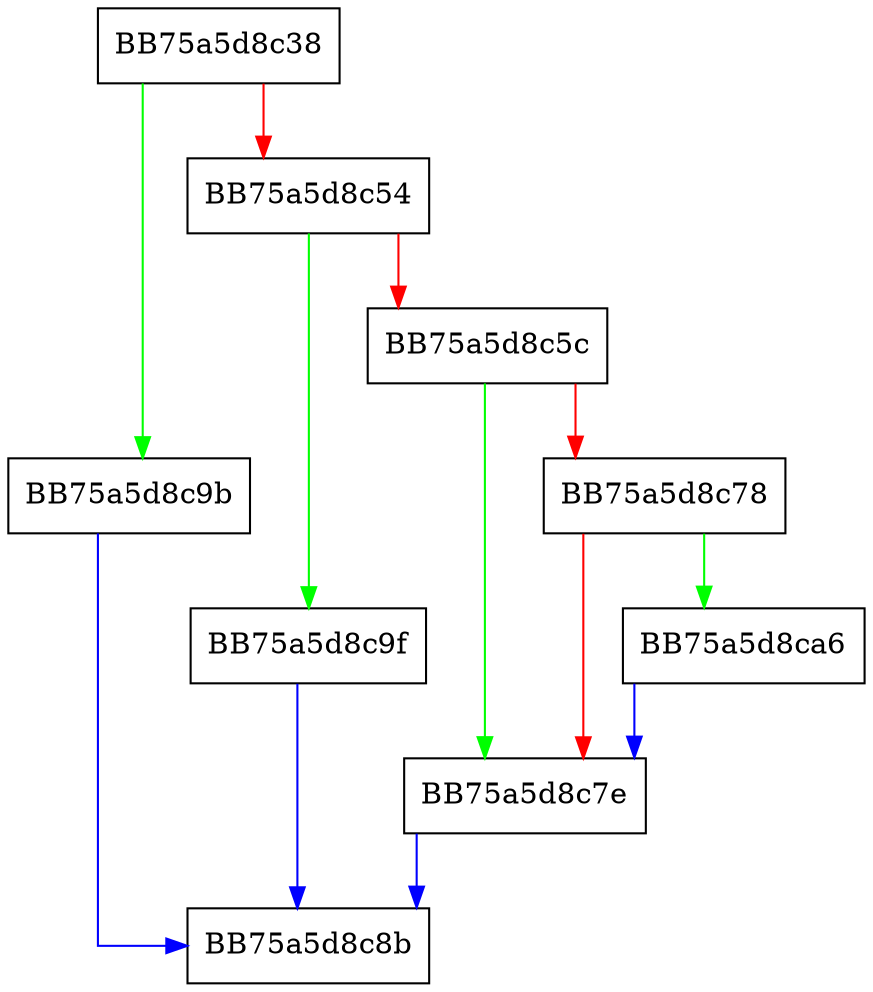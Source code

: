 digraph shouldRunJSEmulation {
  node [shape="box"];
  graph [splines=ortho];
  BB75a5d8c38 -> BB75a5d8c9b [color="green"];
  BB75a5d8c38 -> BB75a5d8c54 [color="red"];
  BB75a5d8c54 -> BB75a5d8c9f [color="green"];
  BB75a5d8c54 -> BB75a5d8c5c [color="red"];
  BB75a5d8c5c -> BB75a5d8c7e [color="green"];
  BB75a5d8c5c -> BB75a5d8c78 [color="red"];
  BB75a5d8c78 -> BB75a5d8ca6 [color="green"];
  BB75a5d8c78 -> BB75a5d8c7e [color="red"];
  BB75a5d8c7e -> BB75a5d8c8b [color="blue"];
  BB75a5d8c9b -> BB75a5d8c8b [color="blue"];
  BB75a5d8c9f -> BB75a5d8c8b [color="blue"];
  BB75a5d8ca6 -> BB75a5d8c7e [color="blue"];
}